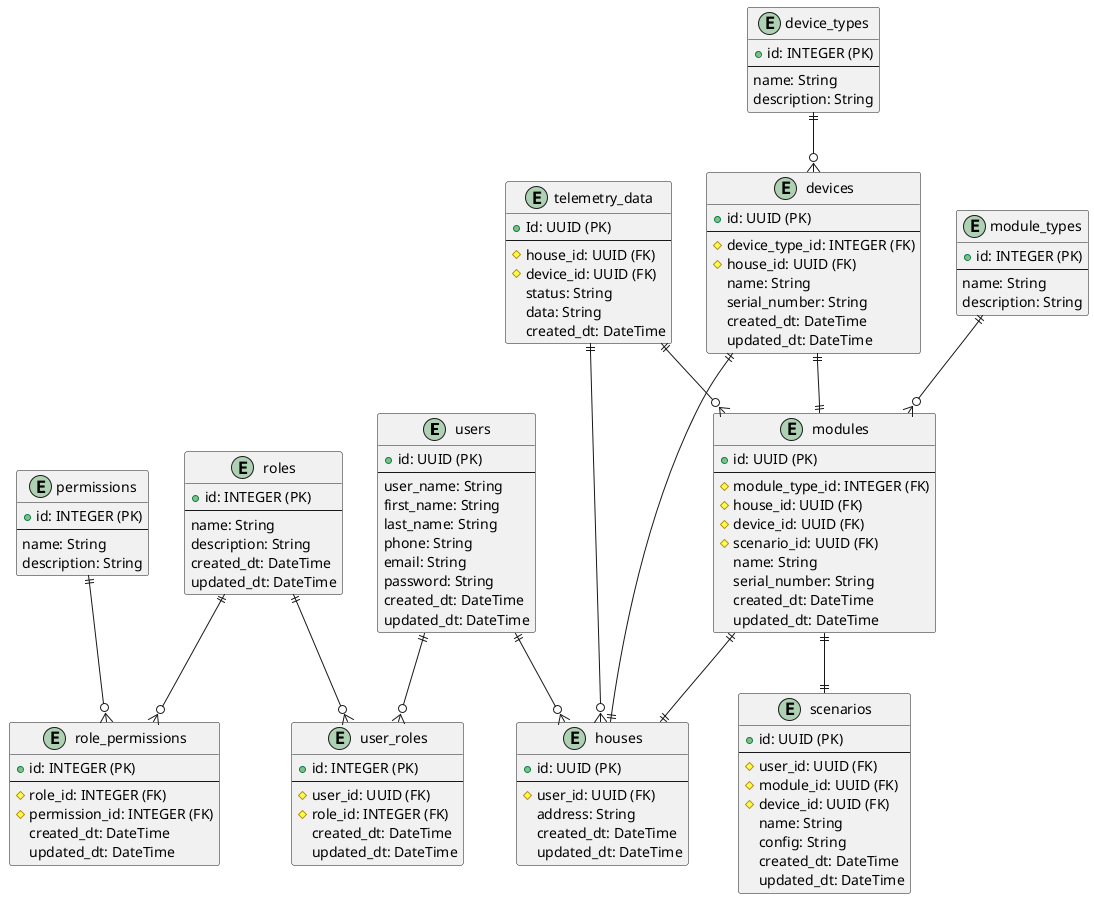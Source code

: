 @startuml
entity users {
  + id: UUID (PK)
  --
  user_name: String
  first_name: String
  last_name: String
  phone: String
  email: String
  password: String
  created_dt: DateTime
  updated_dt: DateTime
}

entity roles {
  + id: INTEGER (PK)
  --
  name: String
  description: String
  created_dt: DateTime
  updated_dt: DateTime
}

entity user_roles {
  + id: INTEGER (PK)
  --
  # user_id: UUID (FK)
  # role_id: INTEGER (FK)
  created_dt: DateTime
  updated_dt: DateTime
}

entity permissions {
  + id: INTEGER (PK)
  --
  name: String
  description: String
}

entity role_permissions {
  + id: INTEGER (PK)
  --
  # role_id: INTEGER (FK)
  # permission_id: INTEGER (FK)
  created_dt: DateTime
  updated_dt: DateTime
}

entity houses {
  + id: UUID (PK)
  --
  # user_id: UUID (FK)
  address: String
  created_dt: DateTime
  updated_dt: DateTime
}

entity modules {
  + id: UUID (PK)
  --
  # module_type_id: INTEGER (FK)
  # house_id: UUID (FK)
  # device_id: UUID (FK)
  # scenario_id: UUID (FK)
  name: String
  serial_number: String
  created_dt: DateTime
  updated_dt: DateTime
}

entity module_types {
  + id: INTEGER (PK)
  --
  name: String
  description: String
}

entity devices {
  + id: UUID (PK)
  --
  # device_type_id: INTEGER (FK)
  # house_id: UUID (FK)
  name: String
  serial_number: String
  created_dt: DateTime
  updated_dt: DateTime
}

entity device_types {
  + id: INTEGER (PK)
  --
  name: String
  description: String
}

entity telemetry_data {
  + Id: UUID (PK)
  --
  # house_id: UUID (FK)
  # device_id: UUID (FK)
  status: String
  data: String
  created_dt: DateTime
}

entity scenarios {
  + id: UUID (PK)
  --
  # user_id: UUID (FK)
  # module_id: UUID (FK)
  # device_id: UUID (FK)
  name: String
  config: String
  created_dt: DateTime
  updated_dt: DateTime
}

users ||--o{ user_roles
roles ||--o{ user_roles
roles ||--o{ role_permissions
permissions ||--o{ role_permissions
users ||--o{ houses
module_types ||--o{ modules
modules ||--|| houses
device_types ||--o{ devices
devices ||--|| modules
devices ||--|| houses
telemetry_data ||--o{ modules
telemetry_data ||--o{ houses
modules ||--|| scenarios

@enduml
